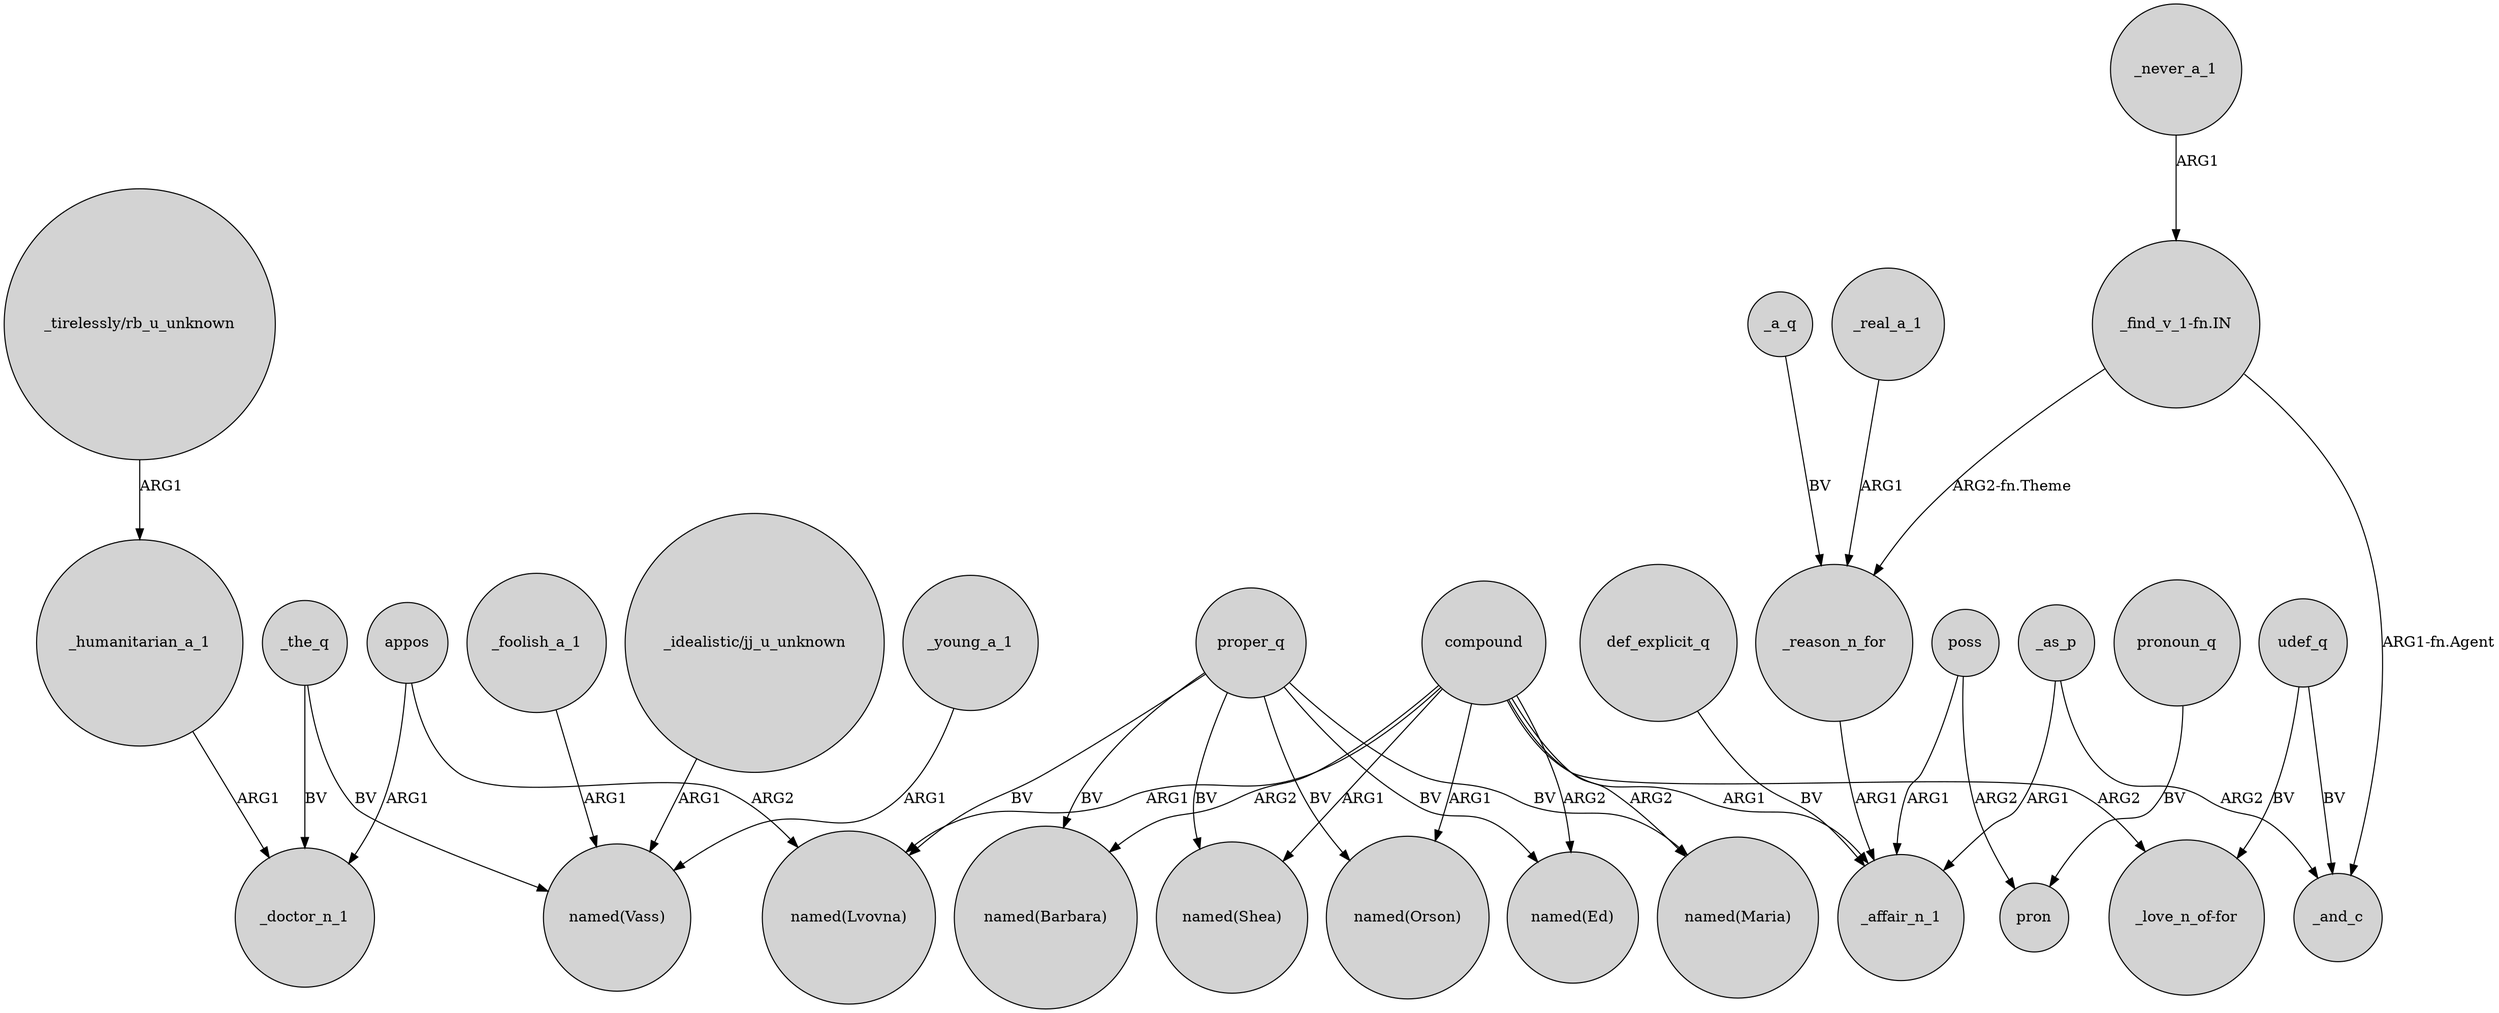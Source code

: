 digraph {
	node [shape=circle style=filled]
	proper_q -> "named(Ed)" [label=BV]
	proper_q -> "named(Lvovna)" [label=BV]
	poss -> pron [label=ARG2]
	_the_q -> _doctor_n_1 [label=BV]
	compound -> "named(Orson)" [label=ARG1]
	appos -> "named(Lvovna)" [label=ARG2]
	proper_q -> "named(Maria)" [label=BV]
	proper_q -> "named(Orson)" [label=BV]
	_as_p -> _affair_n_1 [label=ARG1]
	_a_q -> _reason_n_for [label=BV]
	_the_q -> "named(Vass)" [label=BV]
	proper_q -> "named(Barbara)" [label=BV]
	_foolish_a_1 -> "named(Vass)" [label=ARG1]
	_never_a_1 -> "_find_v_1-fn.IN" [label=ARG1]
	appos -> _doctor_n_1 [label=ARG1]
	pronoun_q -> pron [label=BV]
	_reason_n_for -> _affair_n_1 [label=ARG1]
	proper_q -> "named(Shea)" [label=BV]
	compound -> "named(Shea)" [label=ARG1]
	"_idealistic/jj_u_unknown" -> "named(Vass)" [label=ARG1]
	compound -> "named(Lvovna)" [label=ARG1]
	"_find_v_1-fn.IN" -> _reason_n_for [label="ARG2-fn.Theme"]
	_real_a_1 -> _reason_n_for [label=ARG1]
	_young_a_1 -> "named(Vass)" [label=ARG1]
	"_tirelessly/rb_u_unknown" -> _humanitarian_a_1 [label=ARG1]
	def_explicit_q -> _affair_n_1 [label=BV]
	_as_p -> _and_c [label=ARG2]
	compound -> "named(Ed)" [label=ARG2]
	poss -> _affair_n_1 [label=ARG1]
	compound -> "named(Barbara)" [label=ARG2]
	compound -> _affair_n_1 [label=ARG1]
	compound -> "named(Maria)" [label=ARG2]
	udef_q -> _and_c [label=BV]
	compound -> "_love_n_of-for" [label=ARG2]
	"_find_v_1-fn.IN" -> _and_c [label="ARG1-fn.Agent"]
	udef_q -> "_love_n_of-for" [label=BV]
	_humanitarian_a_1 -> _doctor_n_1 [label=ARG1]
}
